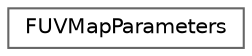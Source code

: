 digraph "Graphical Class Hierarchy"
{
 // INTERACTIVE_SVG=YES
 // LATEX_PDF_SIZE
  bgcolor="transparent";
  edge [fontname=Helvetica,fontsize=10,labelfontname=Helvetica,labelfontsize=10];
  node [fontname=Helvetica,fontsize=10,shape=box,height=0.2,width=0.4];
  rankdir="LR";
  Node0 [id="Node000000",label="FUVMapParameters",height=0.2,width=0.4,color="grey40", fillcolor="white", style="filled",URL="$d2/d87/structFUVMapParameters.html",tooltip=" "];
}

